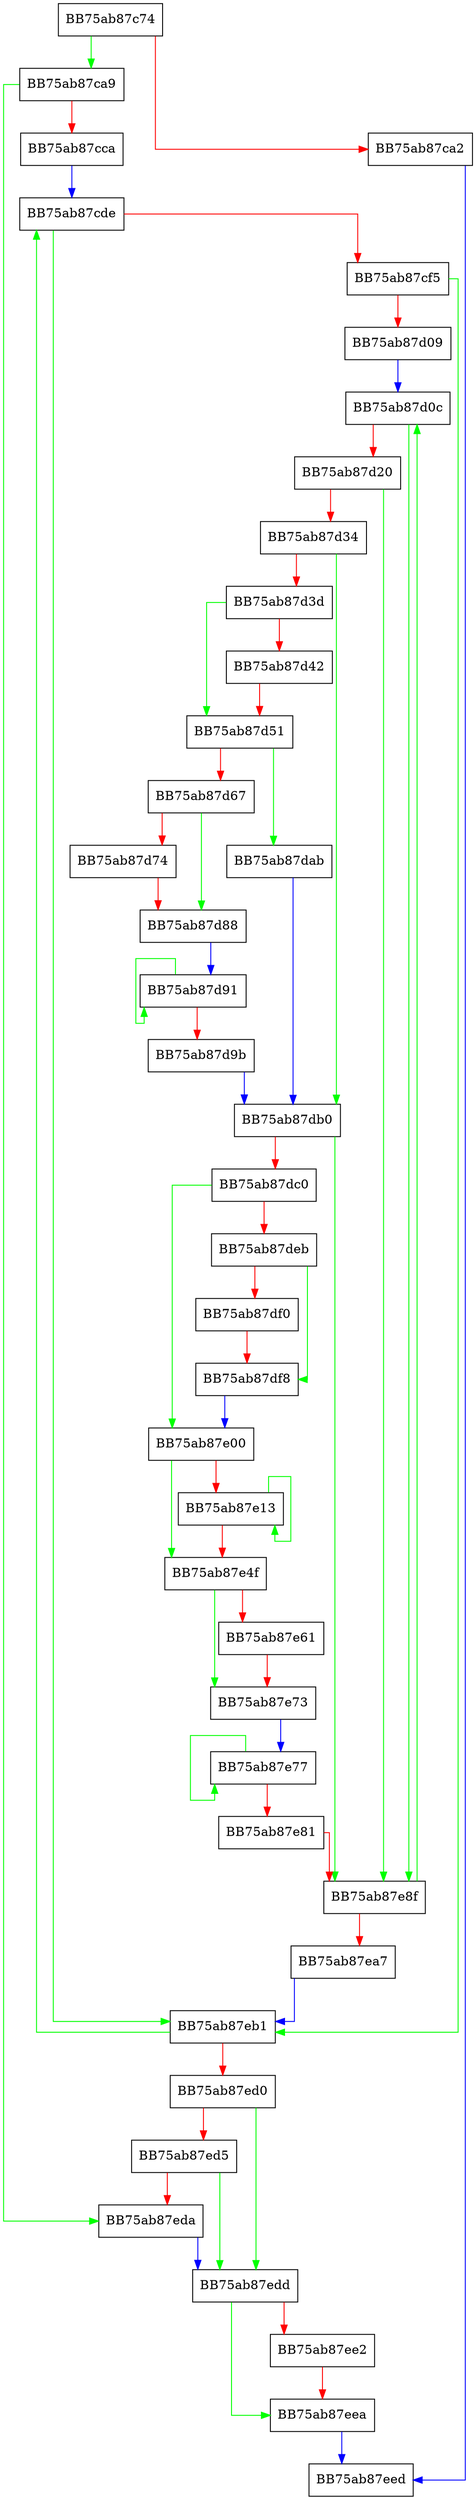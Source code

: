 digraph GetPUACertInfo {
  node [shape="box"];
  graph [splines=ortho];
  BB75ab87c74 -> BB75ab87ca9 [color="green"];
  BB75ab87c74 -> BB75ab87ca2 [color="red"];
  BB75ab87ca2 -> BB75ab87eed [color="blue"];
  BB75ab87ca9 -> BB75ab87eda [color="green"];
  BB75ab87ca9 -> BB75ab87cca [color="red"];
  BB75ab87cca -> BB75ab87cde [color="blue"];
  BB75ab87cde -> BB75ab87eb1 [color="green"];
  BB75ab87cde -> BB75ab87cf5 [color="red"];
  BB75ab87cf5 -> BB75ab87eb1 [color="green"];
  BB75ab87cf5 -> BB75ab87d09 [color="red"];
  BB75ab87d09 -> BB75ab87d0c [color="blue"];
  BB75ab87d0c -> BB75ab87e8f [color="green"];
  BB75ab87d0c -> BB75ab87d20 [color="red"];
  BB75ab87d20 -> BB75ab87e8f [color="green"];
  BB75ab87d20 -> BB75ab87d34 [color="red"];
  BB75ab87d34 -> BB75ab87db0 [color="green"];
  BB75ab87d34 -> BB75ab87d3d [color="red"];
  BB75ab87d3d -> BB75ab87d51 [color="green"];
  BB75ab87d3d -> BB75ab87d42 [color="red"];
  BB75ab87d42 -> BB75ab87d51 [color="red"];
  BB75ab87d51 -> BB75ab87dab [color="green"];
  BB75ab87d51 -> BB75ab87d67 [color="red"];
  BB75ab87d67 -> BB75ab87d88 [color="green"];
  BB75ab87d67 -> BB75ab87d74 [color="red"];
  BB75ab87d74 -> BB75ab87d88 [color="red"];
  BB75ab87d88 -> BB75ab87d91 [color="blue"];
  BB75ab87d91 -> BB75ab87d91 [color="green"];
  BB75ab87d91 -> BB75ab87d9b [color="red"];
  BB75ab87d9b -> BB75ab87db0 [color="blue"];
  BB75ab87dab -> BB75ab87db0 [color="blue"];
  BB75ab87db0 -> BB75ab87e8f [color="green"];
  BB75ab87db0 -> BB75ab87dc0 [color="red"];
  BB75ab87dc0 -> BB75ab87e00 [color="green"];
  BB75ab87dc0 -> BB75ab87deb [color="red"];
  BB75ab87deb -> BB75ab87df8 [color="green"];
  BB75ab87deb -> BB75ab87df0 [color="red"];
  BB75ab87df0 -> BB75ab87df8 [color="red"];
  BB75ab87df8 -> BB75ab87e00 [color="blue"];
  BB75ab87e00 -> BB75ab87e4f [color="green"];
  BB75ab87e00 -> BB75ab87e13 [color="red"];
  BB75ab87e13 -> BB75ab87e13 [color="green"];
  BB75ab87e13 -> BB75ab87e4f [color="red"];
  BB75ab87e4f -> BB75ab87e73 [color="green"];
  BB75ab87e4f -> BB75ab87e61 [color="red"];
  BB75ab87e61 -> BB75ab87e73 [color="red"];
  BB75ab87e73 -> BB75ab87e77 [color="blue"];
  BB75ab87e77 -> BB75ab87e77 [color="green"];
  BB75ab87e77 -> BB75ab87e81 [color="red"];
  BB75ab87e81 -> BB75ab87e8f [color="red"];
  BB75ab87e8f -> BB75ab87d0c [color="green"];
  BB75ab87e8f -> BB75ab87ea7 [color="red"];
  BB75ab87ea7 -> BB75ab87eb1 [color="blue"];
  BB75ab87eb1 -> BB75ab87cde [color="green"];
  BB75ab87eb1 -> BB75ab87ed0 [color="red"];
  BB75ab87ed0 -> BB75ab87edd [color="green"];
  BB75ab87ed0 -> BB75ab87ed5 [color="red"];
  BB75ab87ed5 -> BB75ab87edd [color="green"];
  BB75ab87ed5 -> BB75ab87eda [color="red"];
  BB75ab87eda -> BB75ab87edd [color="blue"];
  BB75ab87edd -> BB75ab87eea [color="green"];
  BB75ab87edd -> BB75ab87ee2 [color="red"];
  BB75ab87ee2 -> BB75ab87eea [color="red"];
  BB75ab87eea -> BB75ab87eed [color="blue"];
}